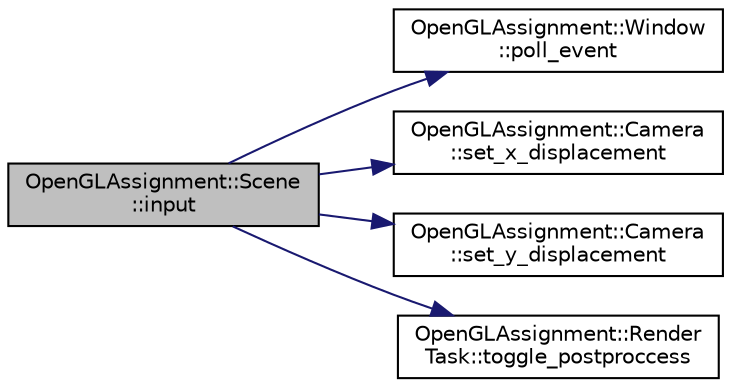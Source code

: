 digraph "OpenGLAssignment::Scene::input"
{
 // LATEX_PDF_SIZE
  edge [fontname="Helvetica",fontsize="10",labelfontname="Helvetica",labelfontsize="10"];
  node [fontname="Helvetica",fontsize="10",shape=record];
  rankdir="LR";
  Node1 [label="OpenGLAssignment::Scene\l::input",height=0.2,width=0.4,color="black", fillcolor="grey75", style="filled", fontcolor="black",tooltip="Handle the input."];
  Node1 -> Node2 [color="midnightblue",fontsize="10",style="solid",fontname="Helvetica"];
  Node2 [label="OpenGLAssignment::Window\l::poll_event",height=0.2,width=0.4,color="black", fillcolor="white", style="filled",URL="$class_open_g_l_assignment_1_1_window.html#a11ac692583daefb3b00f85d888436f95",tooltip="Handle the window events."];
  Node1 -> Node3 [color="midnightblue",fontsize="10",style="solid",fontname="Helvetica"];
  Node3 [label="OpenGLAssignment::Camera\l::set_x_displacement",height=0.2,width=0.4,color="black", fillcolor="white", style="filled",URL="$class_open_g_l_assignment_1_1_camera.html#a202c2b20c0bbd11e238f712daabbf595",tooltip="Sets the x displacement for the camera movement."];
  Node1 -> Node4 [color="midnightblue",fontsize="10",style="solid",fontname="Helvetica"];
  Node4 [label="OpenGLAssignment::Camera\l::set_y_displacement",height=0.2,width=0.4,color="black", fillcolor="white", style="filled",URL="$class_open_g_l_assignment_1_1_camera.html#a1da7e03eff217f59071b54e0dbb9357c",tooltip="Sets the y displacement for the camera movement."];
  Node1 -> Node5 [color="midnightblue",fontsize="10",style="solid",fontname="Helvetica"];
  Node5 [label="OpenGLAssignment::Render\lTask::toggle_postproccess",height=0.2,width=0.4,color="black", fillcolor="white", style="filled",URL="$class_open_g_l_assignment_1_1_render_task.html#a341ecbe4b369d9a7f52895749399ef9b",tooltip="Activates or inactivates the postproccess in a switch way."];
}
